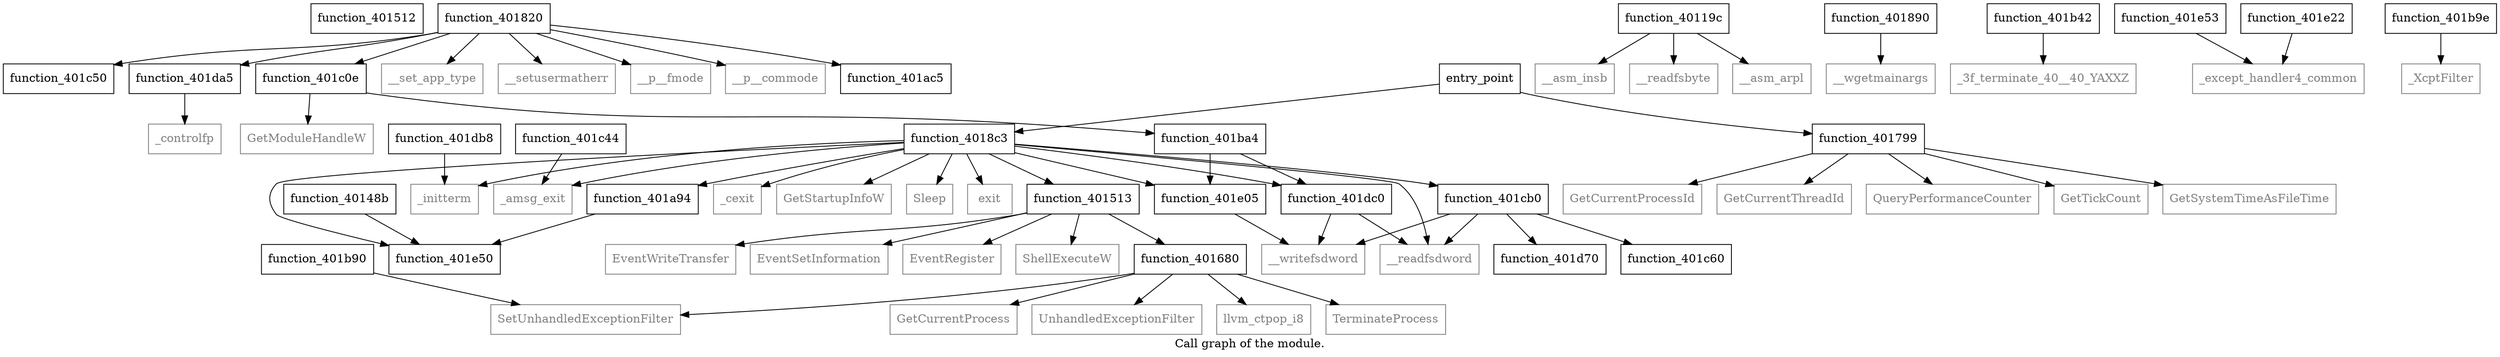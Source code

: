 digraph "Call graph of the module." {
  label="Call graph of the module.";
  node [shape=record];

  Node_function_401512 [label="{function_401512}"];
  Node_function_401513 [label="{function_401513}"];
  Node_function_40119c [label="{function_40119c}"];
  Node_function_40148b [label="{function_40148b}"];
  Node_function_401680 [label="{function_401680}"];
  Node_function_401799 [label="{function_401799}"];
  Node_function_401820 [label="{function_401820}"];
  Node_function_401890 [label="{function_401890}"];
  Node_function_4018c3 [label="{function_4018c3}"];
  Node_function_401a94 [label="{function_401a94}"];
  Node_function_401ac5 [label="{function_401ac5}"];
  Node_entry_point [label="{entry_point}"];
  Node_function_401b42 [label="{function_401b42}"];
  Node_function_401b90 [label="{function_401b90}"];
  Node_function_401c44 [label="{function_401c44}"];
  Node_function_401e05 [label="{function_401e05}"];
  Node_EventWriteTransfer [color="gray50", fontcolor="gray50", label="{EventWriteTransfer}"];
  Node_function_401c60 [label="{function_401c60}"];
  Node_function_401c50 [label="{function_401c50}"];
  Node_function_401cb0 [label="{function_401cb0}"];
  Node_function_401da5 [label="{function_401da5}"];
  Node_function_401e53 [label="{function_401e53}"];
  Node_function_401db8 [label="{function_401db8}"];
  Node_function_401b9e [label="{function_401b9e}"];
  Node_function_401c0e [label="{function_401c0e}"];
  Node_function_401d70 [label="{function_401d70}"];
  Node_function_401e50 [label="{function_401e50}"];
  Node_function_401dc0 [label="{function_401dc0}"];
  Node_function_401ba4 [label="{function_401ba4}"];
  Node_function_401e22 [label="{function_401e22}"];
  Node_EventSetInformation [color="gray50", fontcolor="gray50", label="{EventSetInformation}"];
  Node_EventRegister [color="gray50", fontcolor="gray50", label="{EventRegister}"];
  Node_SetUnhandledExceptionFilter [color="gray50", fontcolor="gray50", label="{SetUnhandledExceptionFilter}"];
  Node___readfsdword [color="gray50", fontcolor="gray50", label="{__readfsdword}"];
  Node_TerminateProcess [color="gray50", fontcolor="gray50", label="{TerminateProcess}"];
  Node_GetCurrentProcess [color="gray50", fontcolor="gray50", label="{GetCurrentProcess}"];
  Node___set_app_type [color="gray50", fontcolor="gray50", label="{__set_app_type}"];
  Node___writefsdword [color="gray50", fontcolor="gray50", label="{__writefsdword}"];
  Node___setusermatherr [color="gray50", fontcolor="gray50", label="{__setusermatherr}"];
  Node__cexit [color="gray50", fontcolor="gray50", label="{_cexit}"];
  Node_GetModuleHandleW [color="gray50", fontcolor="gray50", label="{GetModuleHandleW}"];
  Node_GetStartupInfoW [color="gray50", fontcolor="gray50", label="{GetStartupInfoW}"];
  Node___p__fmode [color="gray50", fontcolor="gray50", label="{__p__fmode}"];
  Node__except_handler4_common [color="gray50", fontcolor="gray50", label="{_except_handler4_common}"];
  Node_GetCurrentThreadId [color="gray50", fontcolor="gray50", label="{GetCurrentThreadId}"];
  Node__3f_terminate_40__40_YAXXZ [color="gray50", fontcolor="gray50", label="{_3f_terminate_40__40_YAXXZ}"];
  Node__XcptFilter [color="gray50", fontcolor="gray50", label="{_XcptFilter}"];
  Node_UnhandledExceptionFilter [color="gray50", fontcolor="gray50", label="{UnhandledExceptionFilter}"];
  Node_llvm_ctpop_i8 [color="gray50", fontcolor="gray50", label="{llvm_ctpop_i8}"];
  Node_QueryPerformanceCounter [color="gray50", fontcolor="gray50", label="{QueryPerformanceCounter}"];
  Node__initterm [color="gray50", fontcolor="gray50", label="{_initterm}"];
  Node_GetTickCount [color="gray50", fontcolor="gray50", label="{GetTickCount}"];
  Node__controlfp [color="gray50", fontcolor="gray50", label="{_controlfp}"];
  Node_ShellExecuteW [color="gray50", fontcolor="gray50", label="{ShellExecuteW}"];
  Node___asm_insb [color="gray50", fontcolor="gray50", label="{__asm_insb}"];
  Node___readfsbyte [color="gray50", fontcolor="gray50", label="{__readfsbyte}"];
  Node__amsg_exit [color="gray50", fontcolor="gray50", label="{_amsg_exit}"];
  Node_GetSystemTimeAsFileTime [color="gray50", fontcolor="gray50", label="{GetSystemTimeAsFileTime}"];
  Node___p__commode [color="gray50", fontcolor="gray50", label="{__p__commode}"];
  Node___wgetmainargs [color="gray50", fontcolor="gray50", label="{__wgetmainargs}"];
  Node_Sleep [color="gray50", fontcolor="gray50", label="{Sleep}"];
  Node_GetCurrentProcessId [color="gray50", fontcolor="gray50", label="{GetCurrentProcessId}"];
  Node_exit [color="gray50", fontcolor="gray50", label="{exit}"];
  Node___asm_arpl [color="gray50", fontcolor="gray50", label="{__asm_arpl}"];
  Node_function_401513 -> Node_function_401680;
  Node_function_401513 -> Node_EventWriteTransfer;
  Node_function_401513 -> Node_EventSetInformation;
  Node_function_401513 -> Node_EventRegister;
  Node_function_401513 -> Node_ShellExecuteW;
  Node_function_40119c -> Node___asm_insb;
  Node_function_40119c -> Node___readfsbyte;
  Node_function_40119c -> Node___asm_arpl;
  Node_function_40148b -> Node_function_401e50;
  Node_function_401680 -> Node_SetUnhandledExceptionFilter;
  Node_function_401680 -> Node_TerminateProcess;
  Node_function_401680 -> Node_GetCurrentProcess;
  Node_function_401680 -> Node_UnhandledExceptionFilter;
  Node_function_401680 -> Node_llvm_ctpop_i8;
  Node_function_401799 -> Node_GetCurrentThreadId;
  Node_function_401799 -> Node_QueryPerformanceCounter;
  Node_function_401799 -> Node_GetTickCount;
  Node_function_401799 -> Node_GetSystemTimeAsFileTime;
  Node_function_401799 -> Node_GetCurrentProcessId;
  Node_function_401820 -> Node_function_401ac5;
  Node_function_401820 -> Node_function_401c50;
  Node_function_401820 -> Node_function_401da5;
  Node_function_401820 -> Node_function_401c0e;
  Node_function_401820 -> Node___set_app_type;
  Node_function_401820 -> Node___setusermatherr;
  Node_function_401820 -> Node___p__fmode;
  Node_function_401820 -> Node___p__commode;
  Node_function_401890 -> Node___wgetmainargs;
  Node_function_4018c3 -> Node_function_401513;
  Node_function_4018c3 -> Node_function_401a94;
  Node_function_4018c3 -> Node_function_401e05;
  Node_function_4018c3 -> Node_function_401cb0;
  Node_function_4018c3 -> Node_function_401e50;
  Node_function_4018c3 -> Node_function_401dc0;
  Node_function_4018c3 -> Node___readfsdword;
  Node_function_4018c3 -> Node__cexit;
  Node_function_4018c3 -> Node_GetStartupInfoW;
  Node_function_4018c3 -> Node__initterm;
  Node_function_4018c3 -> Node__amsg_exit;
  Node_function_4018c3 -> Node_Sleep;
  Node_function_4018c3 -> Node_exit;
  Node_function_401a94 -> Node_function_401e50;
  Node_entry_point -> Node_function_401799;
  Node_entry_point -> Node_function_4018c3;
  Node_function_401b42 -> Node__3f_terminate_40__40_YAXXZ;
  Node_function_401b90 -> Node_SetUnhandledExceptionFilter;
  Node_function_401c44 -> Node__amsg_exit;
  Node_function_401e05 -> Node___writefsdword;
  Node_function_401cb0 -> Node_function_401c60;
  Node_function_401cb0 -> Node_function_401d70;
  Node_function_401cb0 -> Node___readfsdword;
  Node_function_401cb0 -> Node___writefsdword;
  Node_function_401da5 -> Node__controlfp;
  Node_function_401e53 -> Node__except_handler4_common;
  Node_function_401db8 -> Node__initterm;
  Node_function_401b9e -> Node__XcptFilter;
  Node_function_401c0e -> Node_function_401ba4;
  Node_function_401c0e -> Node_GetModuleHandleW;
  Node_function_401dc0 -> Node___readfsdword;
  Node_function_401dc0 -> Node___writefsdword;
  Node_function_401ba4 -> Node_function_401e05;
  Node_function_401ba4 -> Node_function_401dc0;
  Node_function_401e22 -> Node__except_handler4_common;
}
